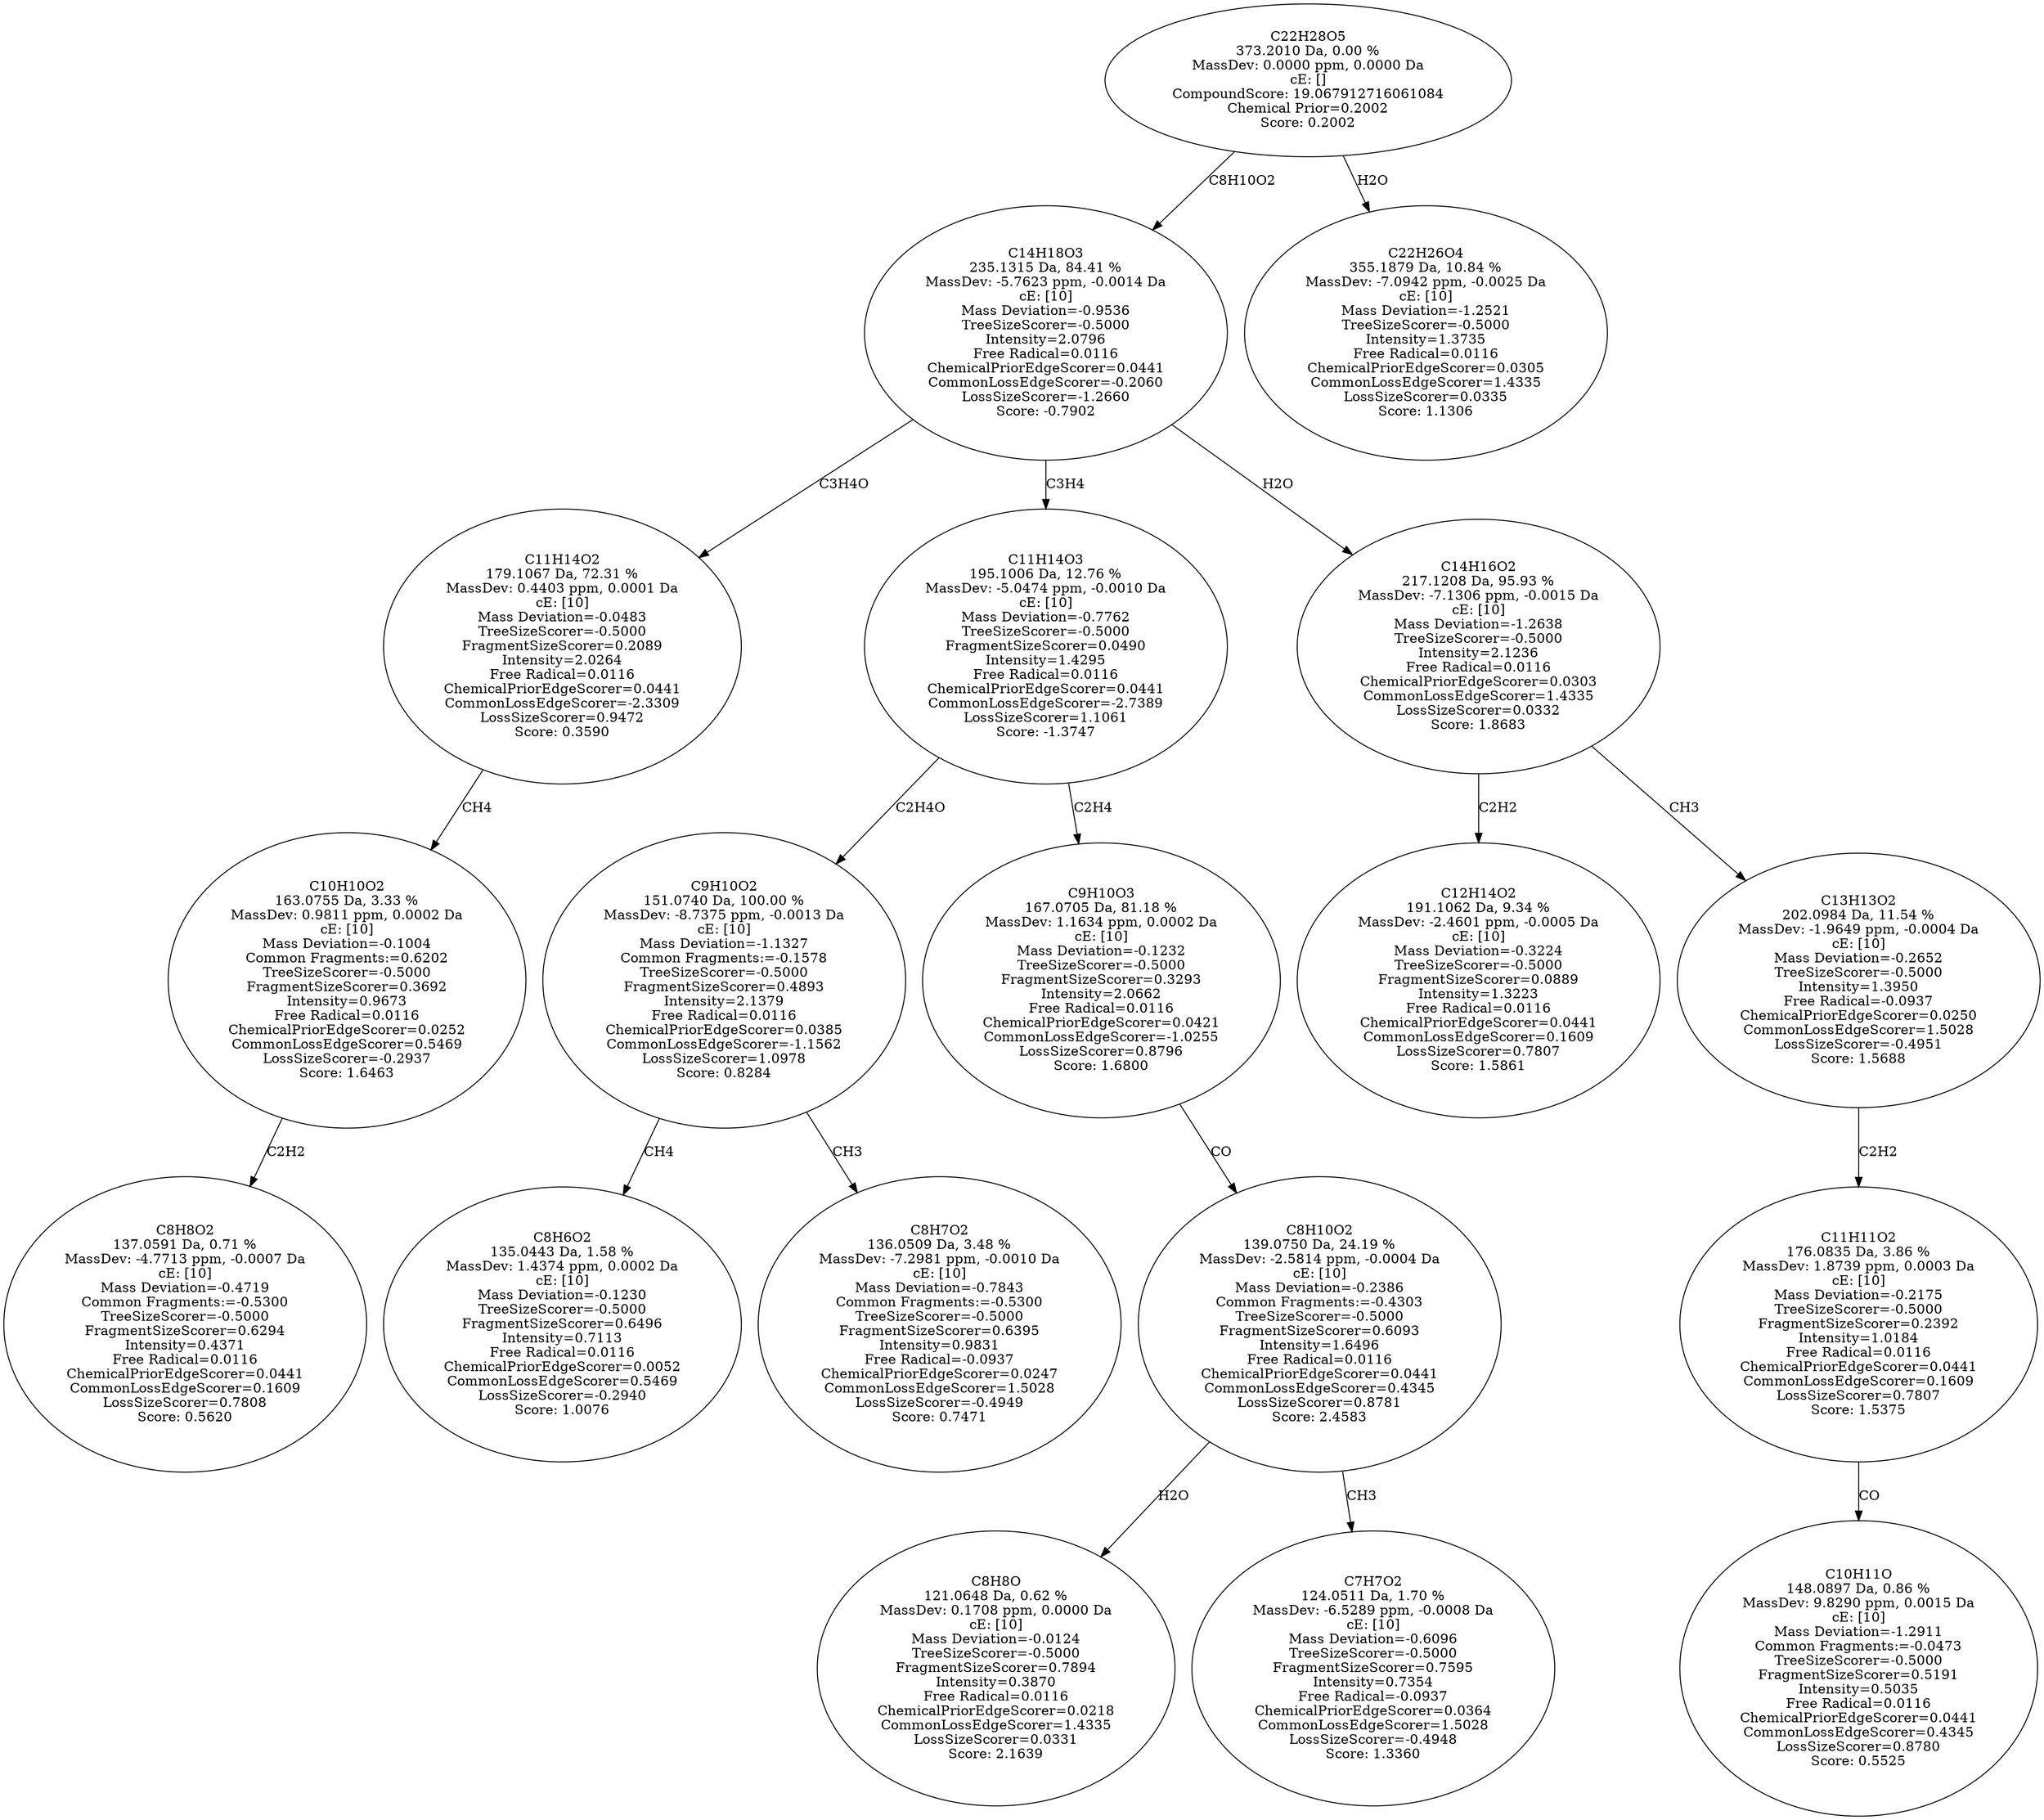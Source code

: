 strict digraph {
v1 [label="C8H8O2\n137.0591 Da, 0.71 %\nMassDev: -4.7713 ppm, -0.0007 Da\ncE: [10]\nMass Deviation=-0.4719\nCommon Fragments:=-0.5300\nTreeSizeScorer=-0.5000\nFragmentSizeScorer=0.6294\nIntensity=0.4371\nFree Radical=0.0116\nChemicalPriorEdgeScorer=0.0441\nCommonLossEdgeScorer=0.1609\nLossSizeScorer=0.7808\nScore: 0.5620"];
v2 [label="C10H10O2\n163.0755 Da, 3.33 %\nMassDev: 0.9811 ppm, 0.0002 Da\ncE: [10]\nMass Deviation=-0.1004\nCommon Fragments:=0.6202\nTreeSizeScorer=-0.5000\nFragmentSizeScorer=0.3692\nIntensity=0.9673\nFree Radical=0.0116\nChemicalPriorEdgeScorer=0.0252\nCommonLossEdgeScorer=0.5469\nLossSizeScorer=-0.2937\nScore: 1.6463"];
v3 [label="C11H14O2\n179.1067 Da, 72.31 %\nMassDev: 0.4403 ppm, 0.0001 Da\ncE: [10]\nMass Deviation=-0.0483\nTreeSizeScorer=-0.5000\nFragmentSizeScorer=0.2089\nIntensity=2.0264\nFree Radical=0.0116\nChemicalPriorEdgeScorer=0.0441\nCommonLossEdgeScorer=-2.3309\nLossSizeScorer=0.9472\nScore: 0.3590"];
v4 [label="C8H6O2\n135.0443 Da, 1.58 %\nMassDev: 1.4374 ppm, 0.0002 Da\ncE: [10]\nMass Deviation=-0.1230\nTreeSizeScorer=-0.5000\nFragmentSizeScorer=0.6496\nIntensity=0.7113\nFree Radical=0.0116\nChemicalPriorEdgeScorer=0.0052\nCommonLossEdgeScorer=0.5469\nLossSizeScorer=-0.2940\nScore: 1.0076"];
v5 [label="C8H7O2\n136.0509 Da, 3.48 %\nMassDev: -7.2981 ppm, -0.0010 Da\ncE: [10]\nMass Deviation=-0.7843\nCommon Fragments:=-0.5300\nTreeSizeScorer=-0.5000\nFragmentSizeScorer=0.6395\nIntensity=0.9831\nFree Radical=-0.0937\nChemicalPriorEdgeScorer=0.0247\nCommonLossEdgeScorer=1.5028\nLossSizeScorer=-0.4949\nScore: 0.7471"];
v6 [label="C9H10O2\n151.0740 Da, 100.00 %\nMassDev: -8.7375 ppm, -0.0013 Da\ncE: [10]\nMass Deviation=-1.1327\nCommon Fragments:=-0.1578\nTreeSizeScorer=-0.5000\nFragmentSizeScorer=0.4893\nIntensity=2.1379\nFree Radical=0.0116\nChemicalPriorEdgeScorer=0.0385\nCommonLossEdgeScorer=-1.1562\nLossSizeScorer=1.0978\nScore: 0.8284"];
v7 [label="C8H8O\n121.0648 Da, 0.62 %\nMassDev: 0.1708 ppm, 0.0000 Da\ncE: [10]\nMass Deviation=-0.0124\nTreeSizeScorer=-0.5000\nFragmentSizeScorer=0.7894\nIntensity=0.3870\nFree Radical=0.0116\nChemicalPriorEdgeScorer=0.0218\nCommonLossEdgeScorer=1.4335\nLossSizeScorer=0.0331\nScore: 2.1639"];
v8 [label="C7H7O2\n124.0511 Da, 1.70 %\nMassDev: -6.5289 ppm, -0.0008 Da\ncE: [10]\nMass Deviation=-0.6096\nTreeSizeScorer=-0.5000\nFragmentSizeScorer=0.7595\nIntensity=0.7354\nFree Radical=-0.0937\nChemicalPriorEdgeScorer=0.0364\nCommonLossEdgeScorer=1.5028\nLossSizeScorer=-0.4948\nScore: 1.3360"];
v9 [label="C8H10O2\n139.0750 Da, 24.19 %\nMassDev: -2.5814 ppm, -0.0004 Da\ncE: [10]\nMass Deviation=-0.2386\nCommon Fragments:=-0.4303\nTreeSizeScorer=-0.5000\nFragmentSizeScorer=0.6093\nIntensity=1.6496\nFree Radical=0.0116\nChemicalPriorEdgeScorer=0.0441\nCommonLossEdgeScorer=0.4345\nLossSizeScorer=0.8781\nScore: 2.4583"];
v10 [label="C9H10O3\n167.0705 Da, 81.18 %\nMassDev: 1.1634 ppm, 0.0002 Da\ncE: [10]\nMass Deviation=-0.1232\nTreeSizeScorer=-0.5000\nFragmentSizeScorer=0.3293\nIntensity=2.0662\nFree Radical=0.0116\nChemicalPriorEdgeScorer=0.0421\nCommonLossEdgeScorer=-1.0255\nLossSizeScorer=0.8796\nScore: 1.6800"];
v11 [label="C11H14O3\n195.1006 Da, 12.76 %\nMassDev: -5.0474 ppm, -0.0010 Da\ncE: [10]\nMass Deviation=-0.7762\nTreeSizeScorer=-0.5000\nFragmentSizeScorer=0.0490\nIntensity=1.4295\nFree Radical=0.0116\nChemicalPriorEdgeScorer=0.0441\nCommonLossEdgeScorer=-2.7389\nLossSizeScorer=1.1061\nScore: -1.3747"];
v12 [label="C12H14O2\n191.1062 Da, 9.34 %\nMassDev: -2.4601 ppm, -0.0005 Da\ncE: [10]\nMass Deviation=-0.3224\nTreeSizeScorer=-0.5000\nFragmentSizeScorer=0.0889\nIntensity=1.3223\nFree Radical=0.0116\nChemicalPriorEdgeScorer=0.0441\nCommonLossEdgeScorer=0.1609\nLossSizeScorer=0.7807\nScore: 1.5861"];
v13 [label="C10H11O\n148.0897 Da, 0.86 %\nMassDev: 9.8290 ppm, 0.0015 Da\ncE: [10]\nMass Deviation=-1.2911\nCommon Fragments:=-0.0473\nTreeSizeScorer=-0.5000\nFragmentSizeScorer=0.5191\nIntensity=0.5035\nFree Radical=0.0116\nChemicalPriorEdgeScorer=0.0441\nCommonLossEdgeScorer=0.4345\nLossSizeScorer=0.8780\nScore: 0.5525"];
v14 [label="C11H11O2\n176.0835 Da, 3.86 %\nMassDev: 1.8739 ppm, 0.0003 Da\ncE: [10]\nMass Deviation=-0.2175\nTreeSizeScorer=-0.5000\nFragmentSizeScorer=0.2392\nIntensity=1.0184\nFree Radical=0.0116\nChemicalPriorEdgeScorer=0.0441\nCommonLossEdgeScorer=0.1609\nLossSizeScorer=0.7807\nScore: 1.5375"];
v15 [label="C13H13O2\n202.0984 Da, 11.54 %\nMassDev: -1.9649 ppm, -0.0004 Da\ncE: [10]\nMass Deviation=-0.2652\nTreeSizeScorer=-0.5000\nIntensity=1.3950\nFree Radical=-0.0937\nChemicalPriorEdgeScorer=0.0250\nCommonLossEdgeScorer=1.5028\nLossSizeScorer=-0.4951\nScore: 1.5688"];
v16 [label="C14H16O2\n217.1208 Da, 95.93 %\nMassDev: -7.1306 ppm, -0.0015 Da\ncE: [10]\nMass Deviation=-1.2638\nTreeSizeScorer=-0.5000\nIntensity=2.1236\nFree Radical=0.0116\nChemicalPriorEdgeScorer=0.0303\nCommonLossEdgeScorer=1.4335\nLossSizeScorer=0.0332\nScore: 1.8683"];
v17 [label="C14H18O3\n235.1315 Da, 84.41 %\nMassDev: -5.7623 ppm, -0.0014 Da\ncE: [10]\nMass Deviation=-0.9536\nTreeSizeScorer=-0.5000\nIntensity=2.0796\nFree Radical=0.0116\nChemicalPriorEdgeScorer=0.0441\nCommonLossEdgeScorer=-0.2060\nLossSizeScorer=-1.2660\nScore: -0.7902"];
v18 [label="C22H26O4\n355.1879 Da, 10.84 %\nMassDev: -7.0942 ppm, -0.0025 Da\ncE: [10]\nMass Deviation=-1.2521\nTreeSizeScorer=-0.5000\nIntensity=1.3735\nFree Radical=0.0116\nChemicalPriorEdgeScorer=0.0305\nCommonLossEdgeScorer=1.4335\nLossSizeScorer=0.0335\nScore: 1.1306"];
v19 [label="C22H28O5\n373.2010 Da, 0.00 %\nMassDev: 0.0000 ppm, 0.0000 Da\ncE: []\nCompoundScore: 19.067912716061084\nChemical Prior=0.2002\nScore: 0.2002"];
v2 -> v1 [label="C2H2"];
v3 -> v2 [label="CH4"];
v17 -> v3 [label="C3H4O"];
v6 -> v4 [label="CH4"];
v6 -> v5 [label="CH3"];
v11 -> v6 [label="C2H4O"];
v9 -> v7 [label="H2O"];
v9 -> v8 [label="CH3"];
v10 -> v9 [label="CO"];
v11 -> v10 [label="C2H4"];
v17 -> v11 [label="C3H4"];
v16 -> v12 [label="C2H2"];
v14 -> v13 [label="CO"];
v15 -> v14 [label="C2H2"];
v16 -> v15 [label="CH3"];
v17 -> v16 [label="H2O"];
v19 -> v17 [label="C8H10O2"];
v19 -> v18 [label="H2O"];
}